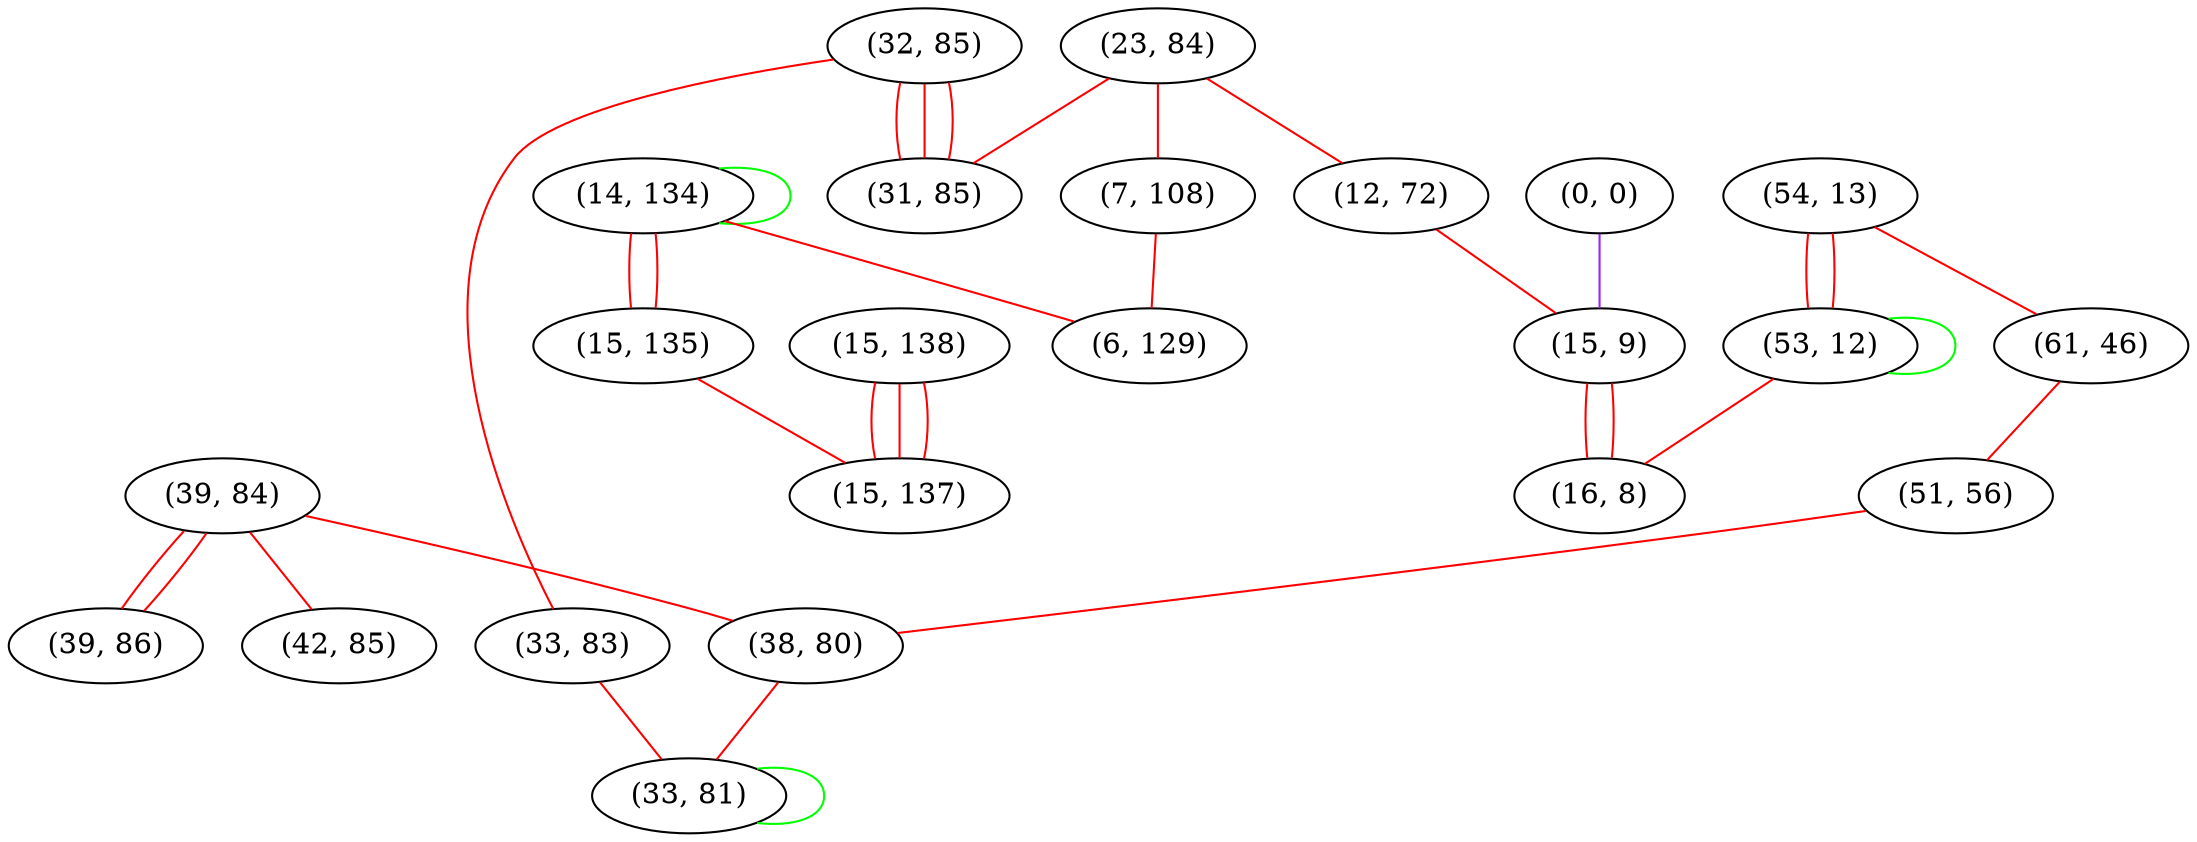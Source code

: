graph "" {
"(39, 84)";
"(32, 85)";
"(23, 84)";
"(31, 85)";
"(54, 13)";
"(7, 108)";
"(33, 83)";
"(61, 46)";
"(39, 86)";
"(12, 72)";
"(0, 0)";
"(15, 9)";
"(15, 138)";
"(14, 134)";
"(51, 56)";
"(15, 135)";
"(53, 12)";
"(38, 80)";
"(6, 129)";
"(16, 8)";
"(33, 81)";
"(42, 85)";
"(15, 137)";
"(39, 84)" -- "(42, 85)"  [color=red, key=0, weight=1];
"(39, 84)" -- "(39, 86)"  [color=red, key=0, weight=1];
"(39, 84)" -- "(39, 86)"  [color=red, key=1, weight=1];
"(39, 84)" -- "(38, 80)"  [color=red, key=0, weight=1];
"(32, 85)" -- "(31, 85)"  [color=red, key=0, weight=1];
"(32, 85)" -- "(31, 85)"  [color=red, key=1, weight=1];
"(32, 85)" -- "(31, 85)"  [color=red, key=2, weight=1];
"(32, 85)" -- "(33, 83)"  [color=red, key=0, weight=1];
"(23, 84)" -- "(7, 108)"  [color=red, key=0, weight=1];
"(23, 84)" -- "(31, 85)"  [color=red, key=0, weight=1];
"(23, 84)" -- "(12, 72)"  [color=red, key=0, weight=1];
"(54, 13)" -- "(61, 46)"  [color=red, key=0, weight=1];
"(54, 13)" -- "(53, 12)"  [color=red, key=0, weight=1];
"(54, 13)" -- "(53, 12)"  [color=red, key=1, weight=1];
"(7, 108)" -- "(6, 129)"  [color=red, key=0, weight=1];
"(33, 83)" -- "(33, 81)"  [color=red, key=0, weight=1];
"(61, 46)" -- "(51, 56)"  [color=red, key=0, weight=1];
"(12, 72)" -- "(15, 9)"  [color=red, key=0, weight=1];
"(0, 0)" -- "(15, 9)"  [color=purple, key=0, weight=4];
"(15, 9)" -- "(16, 8)"  [color=red, key=0, weight=1];
"(15, 9)" -- "(16, 8)"  [color=red, key=1, weight=1];
"(15, 138)" -- "(15, 137)"  [color=red, key=0, weight=1];
"(15, 138)" -- "(15, 137)"  [color=red, key=1, weight=1];
"(15, 138)" -- "(15, 137)"  [color=red, key=2, weight=1];
"(14, 134)" -- "(6, 129)"  [color=red, key=0, weight=1];
"(14, 134)" -- "(15, 135)"  [color=red, key=0, weight=1];
"(14, 134)" -- "(15, 135)"  [color=red, key=1, weight=1];
"(14, 134)" -- "(14, 134)"  [color=green, key=0, weight=2];
"(51, 56)" -- "(38, 80)"  [color=red, key=0, weight=1];
"(15, 135)" -- "(15, 137)"  [color=red, key=0, weight=1];
"(53, 12)" -- "(53, 12)"  [color=green, key=0, weight=2];
"(53, 12)" -- "(16, 8)"  [color=red, key=0, weight=1];
"(38, 80)" -- "(33, 81)"  [color=red, key=0, weight=1];
"(33, 81)" -- "(33, 81)"  [color=green, key=0, weight=2];
}
